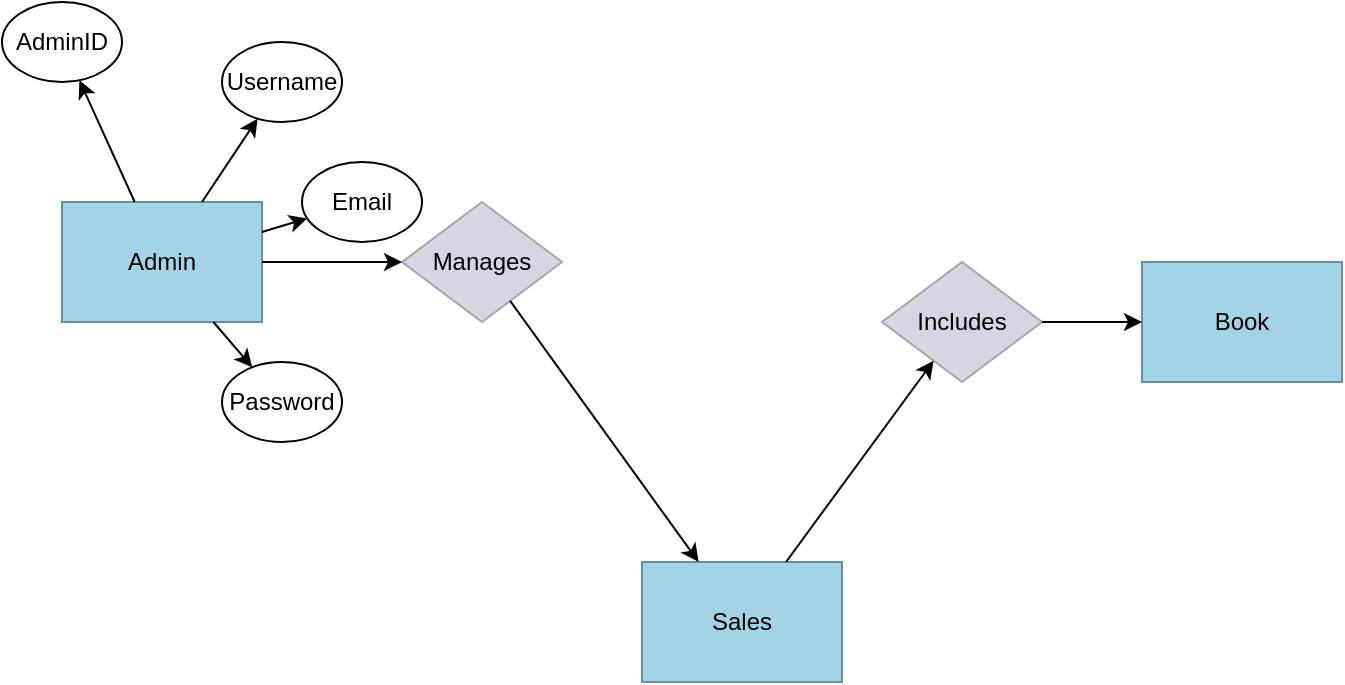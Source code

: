 <mxfile version="26.0.3">
  <diagram name="Page-1" id="2v3cK4fD7Jv4Vw0qW9uX">
    <mxGraphModel dx="1004" dy="634" grid="1" gridSize="10" guides="1" tooltips="1" connect="1" arrows="1" fold="1" page="1" pageScale="1" pageWidth="850" pageHeight="1100" math="0" shadow="0">
      <root>
        <mxCell id="0" />
        <mxCell id="1" parent="0" />
        <mxCell id="pPjB5a9F8bC1zN0jK9c0-1" value="Admin" style="rounded=0;whiteSpace=wrap;html=1;fillColor=#a2d4e6;strokeColor=#63919f;" parent="1" vertex="1">
          <mxGeometry x="60" y="170" width="100" height="60" as="geometry" />
        </mxCell>
        <mxCell id="pPjB5a9F8bC1zN0jK9c0-2" value="AdminID" style="ellipse;whiteSpace=wrap;html=1;" parent="1" vertex="1">
          <mxGeometry x="30" y="70" width="60" height="40" as="geometry" />
        </mxCell>
        <mxCell id="pPjB5a9F8bC1zN0jK9c0-3" parent="1" source="pPjB5a9F8bC1zN0jK9c0-1" target="pPjB5a9F8bC1zN0jK9c0-2" edge="1">
          <mxGeometry relative="1" as="geometry" />
        </mxCell>
        <mxCell id="pPjB5a9F8bC1zN0jK9c0-4" value="Username" style="ellipse;whiteSpace=wrap;html=1;" parent="1" vertex="1">
          <mxGeometry x="140" y="90" width="60" height="40" as="geometry" />
        </mxCell>
        <mxCell id="pPjB5a9F8bC1zN0jK9c0-5" parent="1" source="pPjB5a9F8bC1zN0jK9c0-1" target="pPjB5a9F8bC1zN0jK9c0-4" edge="1">
          <mxGeometry relative="1" as="geometry" />
        </mxCell>
        <mxCell id="pPjB5a9F8bC1zN0jK9c0-6" value="Email" style="ellipse;whiteSpace=wrap;html=1;" parent="1" vertex="1">
          <mxGeometry x="180" y="150" width="60" height="40" as="geometry" />
        </mxCell>
        <mxCell id="pPjB5a9F8bC1zN0jK9c0-7" parent="1" source="pPjB5a9F8bC1zN0jK9c0-1" target="pPjB5a9F8bC1zN0jK9c0-6" edge="1">
          <mxGeometry relative="1" as="geometry" />
        </mxCell>
        <mxCell id="pPjB5a9F8bC1zN0jK9c0-8" value="Password" style="ellipse;whiteSpace=wrap;html=1;" parent="1" vertex="1">
          <mxGeometry x="140" y="250" width="60" height="40" as="geometry" />
        </mxCell>
        <mxCell id="pPjB5a9F8bC1zN0jK9c0-9" parent="1" source="pPjB5a9F8bC1zN0jK9c0-1" target="pPjB5a9F8bC1zN0jK9c0-8" edge="1">
          <mxGeometry relative="1" as="geometry" />
        </mxCell>
        <mxCell id="pPjB5a9F8bC1zN0jK9c0-10" value="Manages" style="rhombus;whiteSpace=wrap;html=1;fillColor=#d5d5e3;strokeColor=#9ea9ad;" parent="1" vertex="1">
          <mxGeometry x="230" y="170" width="80" height="60" as="geometry" />
        </mxCell>
        <mxCell id="pPjB5a9F8bC1zN0jK9c0-11" parent="1" source="pPjB5a9F8bC1zN0jK9c0-1" target="pPjB5a9F8bC1zN0jK9c0-10" edge="1">
          <mxGeometry x="0.372" relative="1" as="geometry">
            <mxPoint x="161" y="200" as="sourcePoint" />
            <mxPoint x="200" y="200" as="targetPoint" />
            <Array as="points">
              <mxPoint x="210" y="200" />
            </Array>
            <mxPoint as="offset" />
          </mxGeometry>
        </mxCell>
        <mxCell id="pPjB5a9F8bC1zN0jK9c0-12" value="Sales" style="rounded=0;whiteSpace=wrap;html=1;fillColor=#a2d4e6;strokeColor=#63919f;" parent="1" vertex="1">
          <mxGeometry x="350" y="350" width="100" height="60" as="geometry" />
        </mxCell>
        <mxCell id="pPjB5a9F8bC1zN0jK9c0-13" parent="1" source="pPjB5a9F8bC1zN0jK9c0-10" target="pPjB5a9F8bC1zN0jK9c0-12" edge="1">
          <mxGeometry relative="1" as="geometry" />
        </mxCell>
        <mxCell id="pPjB5a9F8bC1zN0jK9c0-14" value="Book" style="rounded=0;whiteSpace=wrap;html=1;fillColor=#a2d4e6;strokeColor=#63919f;" parent="1" vertex="1">
          <mxGeometry x="600" y="200" width="100" height="60" as="geometry" />
        </mxCell>
        <mxCell id="pPjB5a9F8bC1zN0jK9c0-15" value="Includes" style="rhombus;whiteSpace=wrap;html=1;fillColor=#d5d5e3;strokeColor=#9ea9ad;" parent="1" vertex="1">
          <mxGeometry x="470" y="200" width="80" height="60" as="geometry" />
        </mxCell>
        <mxCell id="pPjB5a9F8bC1zN0jK9c0-16" parent="1" source="pPjB5a9F8bC1zN0jK9c0-12" target="pPjB5a9F8bC1zN0jK9c0-15" edge="1">
          <mxGeometry relative="1" as="geometry" />
        </mxCell>
        <mxCell id="pPjB5a9F8bC1zN0jK9c0-17" parent="1" source="pPjB5a9F8bC1zN0jK9c0-15" target="pPjB5a9F8bC1zN0jK9c0-14" edge="1">
          <mxGeometry relative="1" as="geometry" />
        </mxCell>
      </root>
    </mxGraphModel>
  </diagram>
</mxfile>
